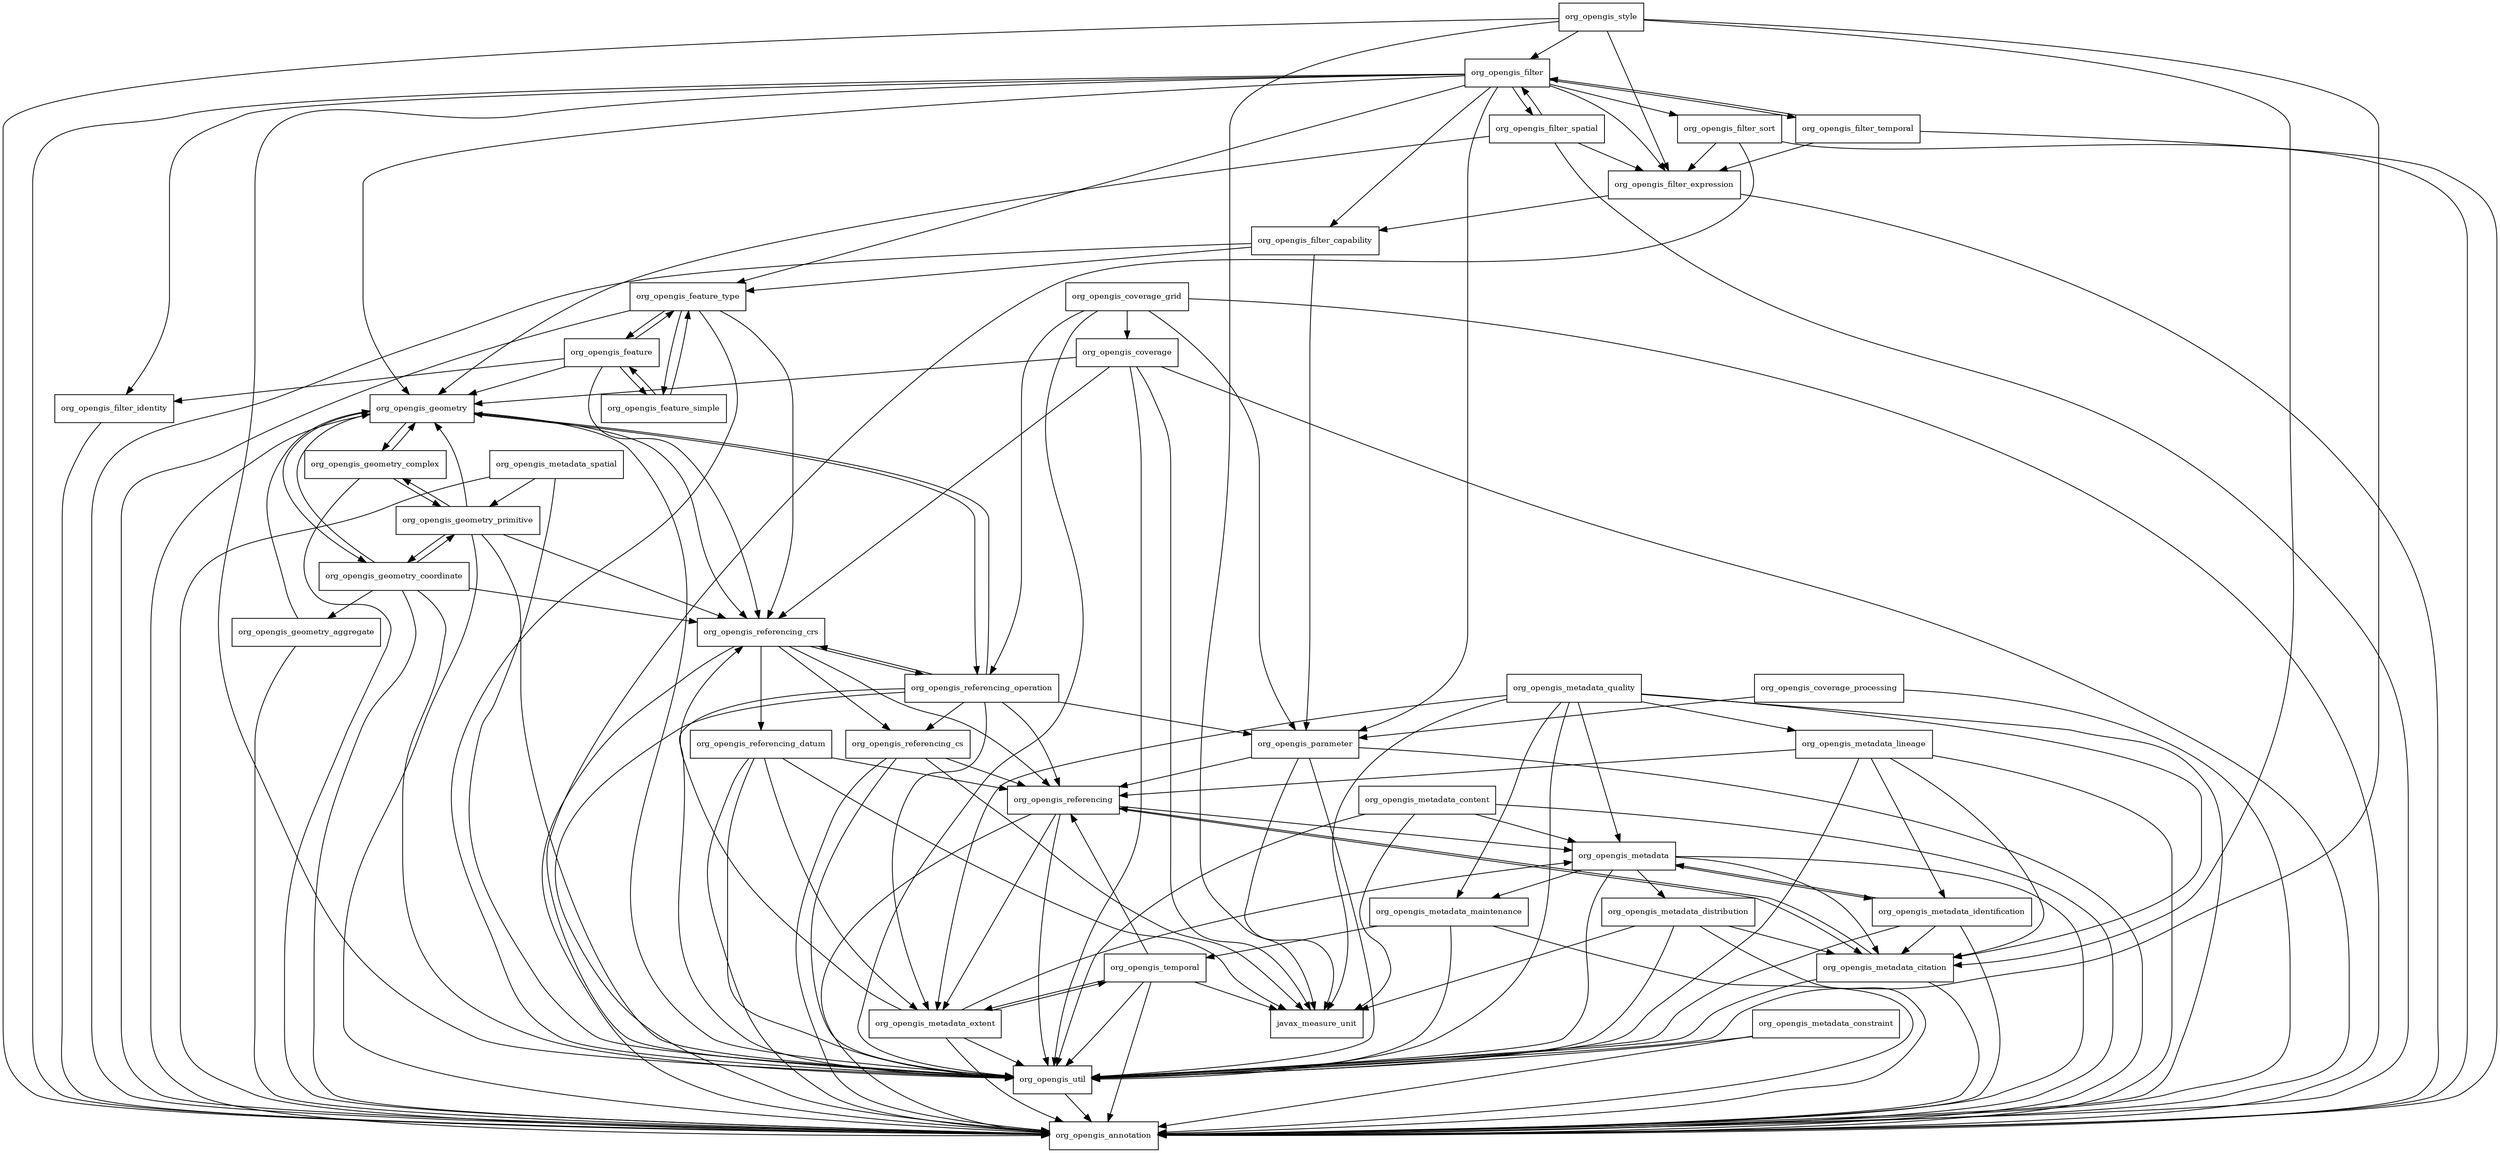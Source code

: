 digraph gt_opengis_14_M1_package_dependencies {
  node [shape = box, fontsize=10.0];
  org_opengis_coverage -> javax_measure_unit;
  org_opengis_coverage -> org_opengis_annotation;
  org_opengis_coverage -> org_opengis_geometry;
  org_opengis_coverage -> org_opengis_referencing_crs;
  org_opengis_coverage -> org_opengis_util;
  org_opengis_coverage_grid -> org_opengis_annotation;
  org_opengis_coverage_grid -> org_opengis_coverage;
  org_opengis_coverage_grid -> org_opengis_parameter;
  org_opengis_coverage_grid -> org_opengis_referencing_operation;
  org_opengis_coverage_grid -> org_opengis_util;
  org_opengis_coverage_processing -> org_opengis_annotation;
  org_opengis_coverage_processing -> org_opengis_parameter;
  org_opengis_feature -> org_opengis_feature_simple;
  org_opengis_feature -> org_opengis_feature_type;
  org_opengis_feature -> org_opengis_filter_identity;
  org_opengis_feature -> org_opengis_geometry;
  org_opengis_feature -> org_opengis_referencing_crs;
  org_opengis_feature_simple -> org_opengis_feature;
  org_opengis_feature_simple -> org_opengis_feature_type;
  org_opengis_feature_type -> org_opengis_annotation;
  org_opengis_feature_type -> org_opengis_feature;
  org_opengis_feature_type -> org_opengis_feature_simple;
  org_opengis_feature_type -> org_opengis_referencing_crs;
  org_opengis_feature_type -> org_opengis_util;
  org_opengis_filter -> org_opengis_annotation;
  org_opengis_filter -> org_opengis_feature_type;
  org_opengis_filter -> org_opengis_filter_capability;
  org_opengis_filter -> org_opengis_filter_expression;
  org_opengis_filter -> org_opengis_filter_identity;
  org_opengis_filter -> org_opengis_filter_sort;
  org_opengis_filter -> org_opengis_filter_spatial;
  org_opengis_filter -> org_opengis_filter_temporal;
  org_opengis_filter -> org_opengis_geometry;
  org_opengis_filter -> org_opengis_parameter;
  org_opengis_filter -> org_opengis_util;
  org_opengis_filter_capability -> org_opengis_annotation;
  org_opengis_filter_capability -> org_opengis_feature_type;
  org_opengis_filter_capability -> org_opengis_parameter;
  org_opengis_filter_expression -> org_opengis_annotation;
  org_opengis_filter_expression -> org_opengis_filter_capability;
  org_opengis_filter_identity -> org_opengis_annotation;
  org_opengis_filter_sort -> org_opengis_annotation;
  org_opengis_filter_sort -> org_opengis_filter_expression;
  org_opengis_filter_sort -> org_opengis_util;
  org_opengis_filter_spatial -> org_opengis_annotation;
  org_opengis_filter_spatial -> org_opengis_filter;
  org_opengis_filter_spatial -> org_opengis_filter_expression;
  org_opengis_filter_spatial -> org_opengis_geometry;
  org_opengis_filter_temporal -> org_opengis_annotation;
  org_opengis_filter_temporal -> org_opengis_filter;
  org_opengis_filter_temporal -> org_opengis_filter_expression;
  org_opengis_geometry -> org_opengis_annotation;
  org_opengis_geometry -> org_opengis_geometry_complex;
  org_opengis_geometry -> org_opengis_geometry_coordinate;
  org_opengis_geometry -> org_opengis_referencing_crs;
  org_opengis_geometry -> org_opengis_referencing_operation;
  org_opengis_geometry -> org_opengis_util;
  org_opengis_geometry_aggregate -> org_opengis_annotation;
  org_opengis_geometry_aggregate -> org_opengis_geometry;
  org_opengis_geometry_complex -> org_opengis_annotation;
  org_opengis_geometry_complex -> org_opengis_geometry;
  org_opengis_geometry_complex -> org_opengis_geometry_primitive;
  org_opengis_geometry_coordinate -> org_opengis_annotation;
  org_opengis_geometry_coordinate -> org_opengis_geometry;
  org_opengis_geometry_coordinate -> org_opengis_geometry_aggregate;
  org_opengis_geometry_coordinate -> org_opengis_geometry_primitive;
  org_opengis_geometry_coordinate -> org_opengis_referencing_crs;
  org_opengis_geometry_coordinate -> org_opengis_util;
  org_opengis_geometry_primitive -> org_opengis_annotation;
  org_opengis_geometry_primitive -> org_opengis_geometry;
  org_opengis_geometry_primitive -> org_opengis_geometry_complex;
  org_opengis_geometry_primitive -> org_opengis_geometry_coordinate;
  org_opengis_geometry_primitive -> org_opengis_referencing_crs;
  org_opengis_geometry_primitive -> org_opengis_util;
  org_opengis_metadata -> org_opengis_annotation;
  org_opengis_metadata -> org_opengis_metadata_citation;
  org_opengis_metadata -> org_opengis_metadata_distribution;
  org_opengis_metadata -> org_opengis_metadata_identification;
  org_opengis_metadata -> org_opengis_metadata_maintenance;
  org_opengis_metadata -> org_opengis_util;
  org_opengis_metadata_citation -> org_opengis_annotation;
  org_opengis_metadata_citation -> org_opengis_referencing;
  org_opengis_metadata_citation -> org_opengis_util;
  org_opengis_metadata_constraint -> org_opengis_annotation;
  org_opengis_metadata_constraint -> org_opengis_util;
  org_opengis_metadata_content -> javax_measure_unit;
  org_opengis_metadata_content -> org_opengis_annotation;
  org_opengis_metadata_content -> org_opengis_metadata;
  org_opengis_metadata_content -> org_opengis_util;
  org_opengis_metadata_distribution -> javax_measure_unit;
  org_opengis_metadata_distribution -> org_opengis_annotation;
  org_opengis_metadata_distribution -> org_opengis_metadata_citation;
  org_opengis_metadata_distribution -> org_opengis_util;
  org_opengis_metadata_extent -> org_opengis_annotation;
  org_opengis_metadata_extent -> org_opengis_metadata;
  org_opengis_metadata_extent -> org_opengis_referencing_crs;
  org_opengis_metadata_extent -> org_opengis_temporal;
  org_opengis_metadata_extent -> org_opengis_util;
  org_opengis_metadata_identification -> org_opengis_annotation;
  org_opengis_metadata_identification -> org_opengis_metadata;
  org_opengis_metadata_identification -> org_opengis_metadata_citation;
  org_opengis_metadata_identification -> org_opengis_util;
  org_opengis_metadata_lineage -> org_opengis_annotation;
  org_opengis_metadata_lineage -> org_opengis_metadata_citation;
  org_opengis_metadata_lineage -> org_opengis_metadata_identification;
  org_opengis_metadata_lineage -> org_opengis_referencing;
  org_opengis_metadata_lineage -> org_opengis_util;
  org_opengis_metadata_maintenance -> org_opengis_annotation;
  org_opengis_metadata_maintenance -> org_opengis_temporal;
  org_opengis_metadata_maintenance -> org_opengis_util;
  org_opengis_metadata_quality -> javax_measure_unit;
  org_opengis_metadata_quality -> org_opengis_annotation;
  org_opengis_metadata_quality -> org_opengis_metadata;
  org_opengis_metadata_quality -> org_opengis_metadata_citation;
  org_opengis_metadata_quality -> org_opengis_metadata_extent;
  org_opengis_metadata_quality -> org_opengis_metadata_lineage;
  org_opengis_metadata_quality -> org_opengis_metadata_maintenance;
  org_opengis_metadata_quality -> org_opengis_util;
  org_opengis_metadata_spatial -> org_opengis_annotation;
  org_opengis_metadata_spatial -> org_opengis_geometry_primitive;
  org_opengis_metadata_spatial -> org_opengis_util;
  org_opengis_parameter -> javax_measure_unit;
  org_opengis_parameter -> org_opengis_annotation;
  org_opengis_parameter -> org_opengis_referencing;
  org_opengis_parameter -> org_opengis_util;
  org_opengis_referencing -> org_opengis_annotation;
  org_opengis_referencing -> org_opengis_metadata;
  org_opengis_referencing -> org_opengis_metadata_citation;
  org_opengis_referencing -> org_opengis_metadata_extent;
  org_opengis_referencing -> org_opengis_util;
  org_opengis_referencing_crs -> org_opengis_annotation;
  org_opengis_referencing_crs -> org_opengis_referencing;
  org_opengis_referencing_crs -> org_opengis_referencing_cs;
  org_opengis_referencing_crs -> org_opengis_referencing_datum;
  org_opengis_referencing_crs -> org_opengis_referencing_operation;
  org_opengis_referencing_cs -> javax_measure_unit;
  org_opengis_referencing_cs -> org_opengis_annotation;
  org_opengis_referencing_cs -> org_opengis_referencing;
  org_opengis_referencing_cs -> org_opengis_util;
  org_opengis_referencing_datum -> javax_measure_unit;
  org_opengis_referencing_datum -> org_opengis_annotation;
  org_opengis_referencing_datum -> org_opengis_metadata_extent;
  org_opengis_referencing_datum -> org_opengis_referencing;
  org_opengis_referencing_datum -> org_opengis_util;
  org_opengis_referencing_operation -> org_opengis_annotation;
  org_opengis_referencing_operation -> org_opengis_geometry;
  org_opengis_referencing_operation -> org_opengis_metadata_extent;
  org_opengis_referencing_operation -> org_opengis_parameter;
  org_opengis_referencing_operation -> org_opengis_referencing;
  org_opengis_referencing_operation -> org_opengis_referencing_crs;
  org_opengis_referencing_operation -> org_opengis_referencing_cs;
  org_opengis_referencing_operation -> org_opengis_util;
  org_opengis_style -> javax_measure_unit;
  org_opengis_style -> org_opengis_annotation;
  org_opengis_style -> org_opengis_filter;
  org_opengis_style -> org_opengis_filter_expression;
  org_opengis_style -> org_opengis_metadata_citation;
  org_opengis_style -> org_opengis_util;
  org_opengis_temporal -> javax_measure_unit;
  org_opengis_temporal -> org_opengis_annotation;
  org_opengis_temporal -> org_opengis_metadata_extent;
  org_opengis_temporal -> org_opengis_referencing;
  org_opengis_temporal -> org_opengis_util;
  org_opengis_util -> org_opengis_annotation;
}
